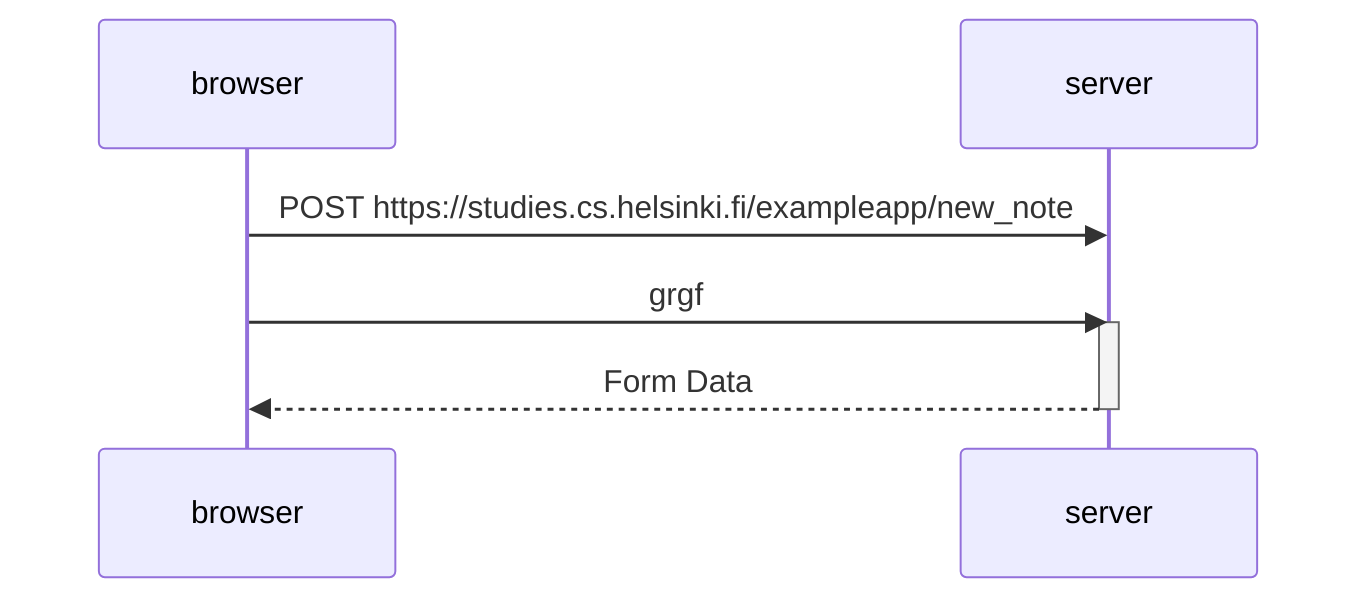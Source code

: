 sequenceDiagram
    participant browser
    participant server

    browser->>server: POST https://studies.cs.helsinki.fi/exampleapp/new_note
    browser->>server: grgf
    activate server
    server-->>browser: Form Data
    deactivate server